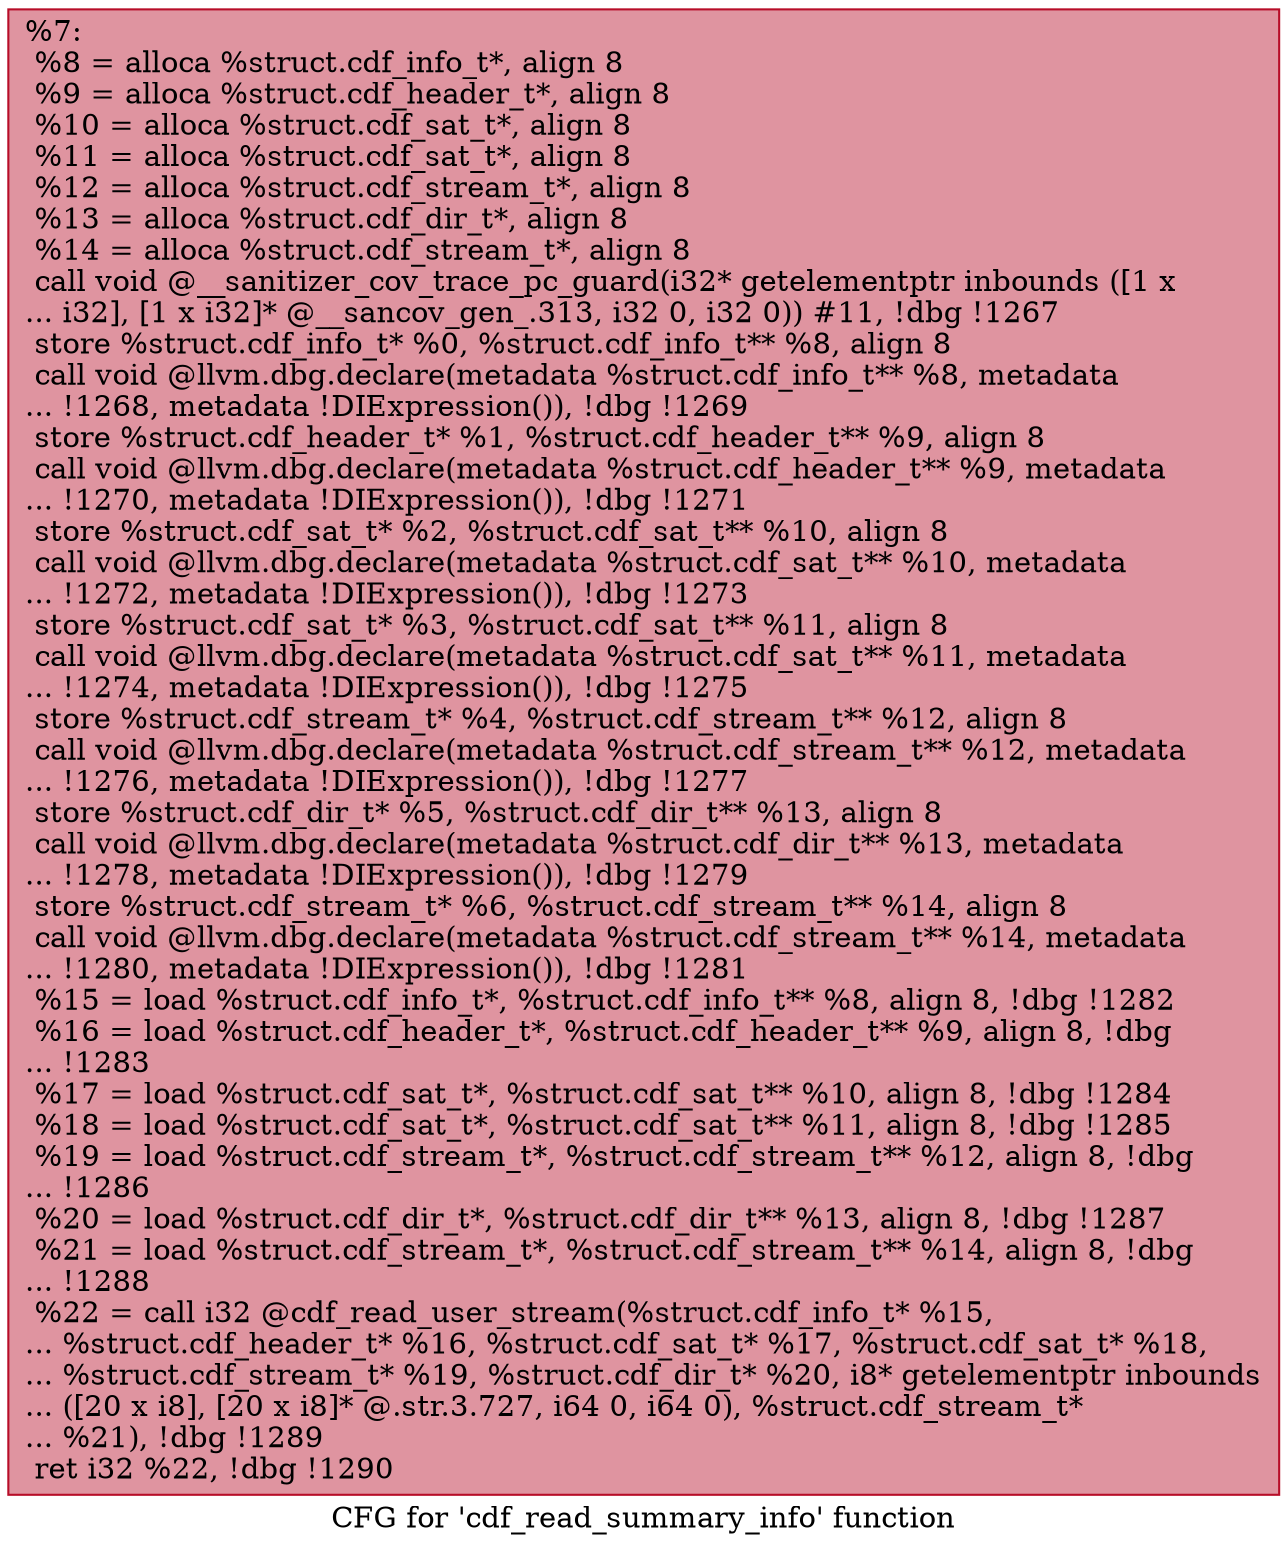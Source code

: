 digraph "CFG for 'cdf_read_summary_info' function" {
	label="CFG for 'cdf_read_summary_info' function";

	Node0x564cce94a670 [shape=record,color="#b70d28ff", style=filled, fillcolor="#b70d2870",label="{%7:\l  %8 = alloca %struct.cdf_info_t*, align 8\l  %9 = alloca %struct.cdf_header_t*, align 8\l  %10 = alloca %struct.cdf_sat_t*, align 8\l  %11 = alloca %struct.cdf_sat_t*, align 8\l  %12 = alloca %struct.cdf_stream_t*, align 8\l  %13 = alloca %struct.cdf_dir_t*, align 8\l  %14 = alloca %struct.cdf_stream_t*, align 8\l  call void @__sanitizer_cov_trace_pc_guard(i32* getelementptr inbounds ([1 x\l... i32], [1 x i32]* @__sancov_gen_.313, i32 0, i32 0)) #11, !dbg !1267\l  store %struct.cdf_info_t* %0, %struct.cdf_info_t** %8, align 8\l  call void @llvm.dbg.declare(metadata %struct.cdf_info_t** %8, metadata\l... !1268, metadata !DIExpression()), !dbg !1269\l  store %struct.cdf_header_t* %1, %struct.cdf_header_t** %9, align 8\l  call void @llvm.dbg.declare(metadata %struct.cdf_header_t** %9, metadata\l... !1270, metadata !DIExpression()), !dbg !1271\l  store %struct.cdf_sat_t* %2, %struct.cdf_sat_t** %10, align 8\l  call void @llvm.dbg.declare(metadata %struct.cdf_sat_t** %10, metadata\l... !1272, metadata !DIExpression()), !dbg !1273\l  store %struct.cdf_sat_t* %3, %struct.cdf_sat_t** %11, align 8\l  call void @llvm.dbg.declare(metadata %struct.cdf_sat_t** %11, metadata\l... !1274, metadata !DIExpression()), !dbg !1275\l  store %struct.cdf_stream_t* %4, %struct.cdf_stream_t** %12, align 8\l  call void @llvm.dbg.declare(metadata %struct.cdf_stream_t** %12, metadata\l... !1276, metadata !DIExpression()), !dbg !1277\l  store %struct.cdf_dir_t* %5, %struct.cdf_dir_t** %13, align 8\l  call void @llvm.dbg.declare(metadata %struct.cdf_dir_t** %13, metadata\l... !1278, metadata !DIExpression()), !dbg !1279\l  store %struct.cdf_stream_t* %6, %struct.cdf_stream_t** %14, align 8\l  call void @llvm.dbg.declare(metadata %struct.cdf_stream_t** %14, metadata\l... !1280, metadata !DIExpression()), !dbg !1281\l  %15 = load %struct.cdf_info_t*, %struct.cdf_info_t** %8, align 8, !dbg !1282\l  %16 = load %struct.cdf_header_t*, %struct.cdf_header_t** %9, align 8, !dbg\l... !1283\l  %17 = load %struct.cdf_sat_t*, %struct.cdf_sat_t** %10, align 8, !dbg !1284\l  %18 = load %struct.cdf_sat_t*, %struct.cdf_sat_t** %11, align 8, !dbg !1285\l  %19 = load %struct.cdf_stream_t*, %struct.cdf_stream_t** %12, align 8, !dbg\l... !1286\l  %20 = load %struct.cdf_dir_t*, %struct.cdf_dir_t** %13, align 8, !dbg !1287\l  %21 = load %struct.cdf_stream_t*, %struct.cdf_stream_t** %14, align 8, !dbg\l... !1288\l  %22 = call i32 @cdf_read_user_stream(%struct.cdf_info_t* %15,\l... %struct.cdf_header_t* %16, %struct.cdf_sat_t* %17, %struct.cdf_sat_t* %18,\l... %struct.cdf_stream_t* %19, %struct.cdf_dir_t* %20, i8* getelementptr inbounds\l... ([20 x i8], [20 x i8]* @.str.3.727, i64 0, i64 0), %struct.cdf_stream_t*\l... %21), !dbg !1289\l  ret i32 %22, !dbg !1290\l}"];
}

